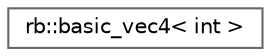digraph "Graphical Class Hierarchy"
{
 // LATEX_PDF_SIZE
  bgcolor="transparent";
  edge [fontname=Helvetica,fontsize=10,labelfontname=Helvetica,labelfontsize=10];
  node [fontname=Helvetica,fontsize=10,shape=box,height=0.2,width=0.4];
  rankdir="LR";
  Node0 [label="rb::basic_vec4\< int \>",height=0.2,width=0.4,color="grey40", fillcolor="white", style="filled",URL="$structrb_1_1basic__vec4.html",tooltip=" "];
}
